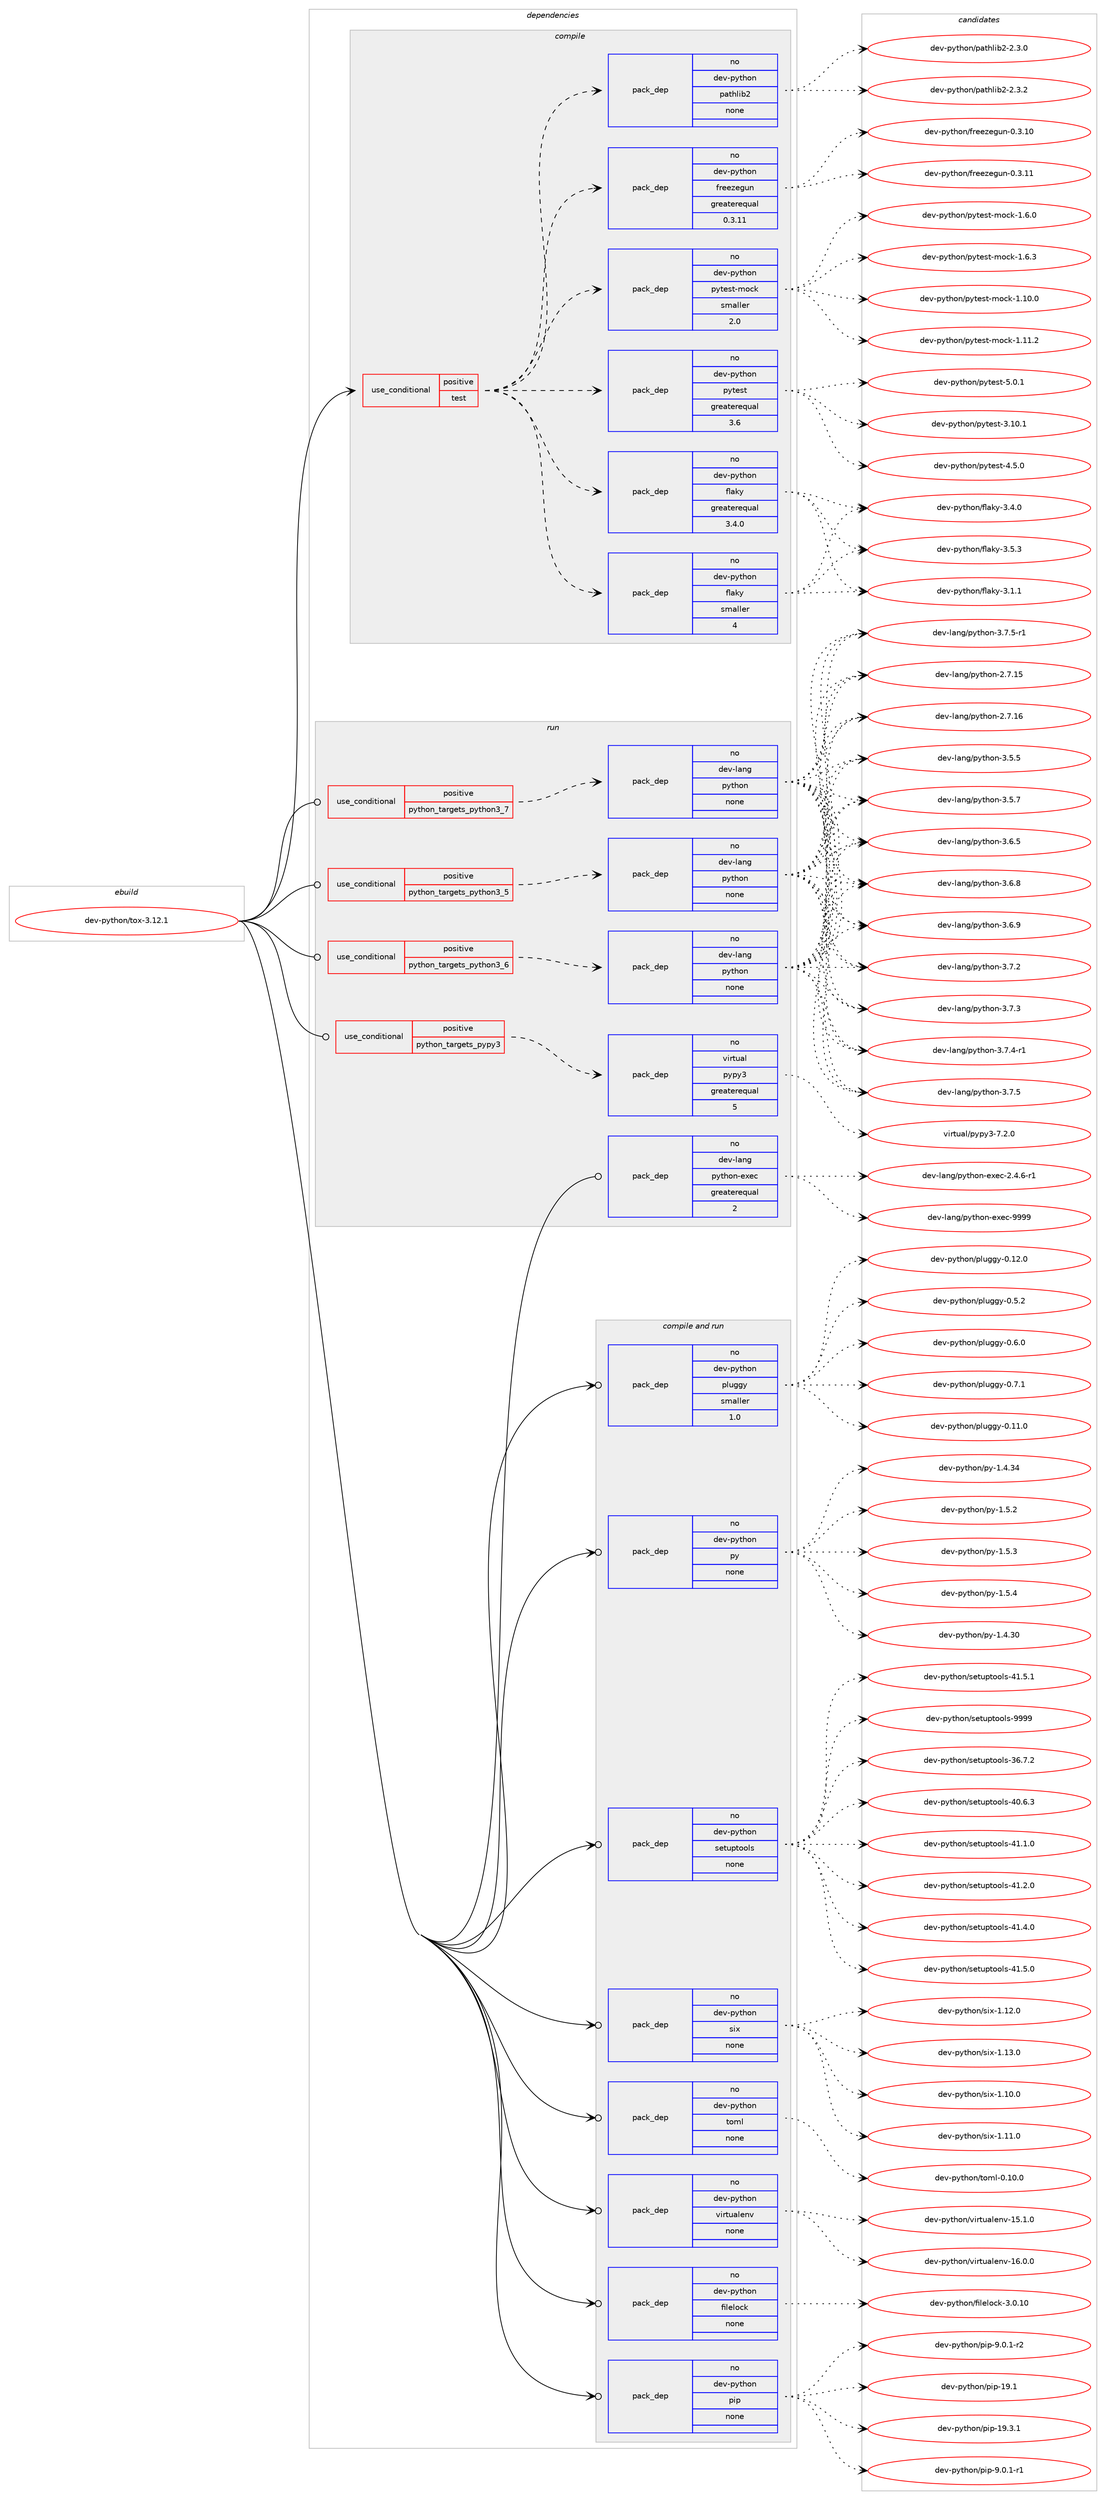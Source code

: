 digraph prolog {

# *************
# Graph options
# *************

newrank=true;
concentrate=true;
compound=true;
graph [rankdir=LR,fontname=Helvetica,fontsize=10,ranksep=1.5];#, ranksep=2.5, nodesep=0.2];
edge  [arrowhead=vee];
node  [fontname=Helvetica,fontsize=10];

# **********
# The ebuild
# **********

subgraph cluster_leftcol {
color=gray;
rank=same;
label=<<i>ebuild</i>>;
id [label="dev-python/tox-3.12.1", color=red, width=4, href="../dev-python/tox-3.12.1.svg"];
}

# ****************
# The dependencies
# ****************

subgraph cluster_midcol {
color=gray;
label=<<i>dependencies</i>>;
subgraph cluster_compile {
fillcolor="#eeeeee";
style=filled;
label=<<i>compile</i>>;
subgraph cond150574 {
dependency641049 [label=<<TABLE BORDER="0" CELLBORDER="1" CELLSPACING="0" CELLPADDING="4"><TR><TD ROWSPAN="3" CELLPADDING="10">use_conditional</TD></TR><TR><TD>positive</TD></TR><TR><TD>test</TD></TR></TABLE>>, shape=none, color=red];
subgraph pack478593 {
dependency641050 [label=<<TABLE BORDER="0" CELLBORDER="1" CELLSPACING="0" CELLPADDING="4" WIDTH="220"><TR><TD ROWSPAN="6" CELLPADDING="30">pack_dep</TD></TR><TR><TD WIDTH="110">no</TD></TR><TR><TD>dev-python</TD></TR><TR><TD>flaky</TD></TR><TR><TD>greaterequal</TD></TR><TR><TD>3.4.0</TD></TR></TABLE>>, shape=none, color=blue];
}
dependency641049:e -> dependency641050:w [weight=20,style="dashed",arrowhead="vee"];
subgraph pack478594 {
dependency641051 [label=<<TABLE BORDER="0" CELLBORDER="1" CELLSPACING="0" CELLPADDING="4" WIDTH="220"><TR><TD ROWSPAN="6" CELLPADDING="30">pack_dep</TD></TR><TR><TD WIDTH="110">no</TD></TR><TR><TD>dev-python</TD></TR><TR><TD>flaky</TD></TR><TR><TD>smaller</TD></TR><TR><TD>4</TD></TR></TABLE>>, shape=none, color=blue];
}
dependency641049:e -> dependency641051:w [weight=20,style="dashed",arrowhead="vee"];
subgraph pack478595 {
dependency641052 [label=<<TABLE BORDER="0" CELLBORDER="1" CELLSPACING="0" CELLPADDING="4" WIDTH="220"><TR><TD ROWSPAN="6" CELLPADDING="30">pack_dep</TD></TR><TR><TD WIDTH="110">no</TD></TR><TR><TD>dev-python</TD></TR><TR><TD>freezegun</TD></TR><TR><TD>greaterequal</TD></TR><TR><TD>0.3.11</TD></TR></TABLE>>, shape=none, color=blue];
}
dependency641049:e -> dependency641052:w [weight=20,style="dashed",arrowhead="vee"];
subgraph pack478596 {
dependency641053 [label=<<TABLE BORDER="0" CELLBORDER="1" CELLSPACING="0" CELLPADDING="4" WIDTH="220"><TR><TD ROWSPAN="6" CELLPADDING="30">pack_dep</TD></TR><TR><TD WIDTH="110">no</TD></TR><TR><TD>dev-python</TD></TR><TR><TD>pathlib2</TD></TR><TR><TD>none</TD></TR><TR><TD></TD></TR></TABLE>>, shape=none, color=blue];
}
dependency641049:e -> dependency641053:w [weight=20,style="dashed",arrowhead="vee"];
subgraph pack478597 {
dependency641054 [label=<<TABLE BORDER="0" CELLBORDER="1" CELLSPACING="0" CELLPADDING="4" WIDTH="220"><TR><TD ROWSPAN="6" CELLPADDING="30">pack_dep</TD></TR><TR><TD WIDTH="110">no</TD></TR><TR><TD>dev-python</TD></TR><TR><TD>pytest</TD></TR><TR><TD>greaterequal</TD></TR><TR><TD>3.6</TD></TR></TABLE>>, shape=none, color=blue];
}
dependency641049:e -> dependency641054:w [weight=20,style="dashed",arrowhead="vee"];
subgraph pack478598 {
dependency641055 [label=<<TABLE BORDER="0" CELLBORDER="1" CELLSPACING="0" CELLPADDING="4" WIDTH="220"><TR><TD ROWSPAN="6" CELLPADDING="30">pack_dep</TD></TR><TR><TD WIDTH="110">no</TD></TR><TR><TD>dev-python</TD></TR><TR><TD>pytest-mock</TD></TR><TR><TD>smaller</TD></TR><TR><TD>2.0</TD></TR></TABLE>>, shape=none, color=blue];
}
dependency641049:e -> dependency641055:w [weight=20,style="dashed",arrowhead="vee"];
}
id:e -> dependency641049:w [weight=20,style="solid",arrowhead="vee"];
}
subgraph cluster_compileandrun {
fillcolor="#eeeeee";
style=filled;
label=<<i>compile and run</i>>;
subgraph pack478599 {
dependency641056 [label=<<TABLE BORDER="0" CELLBORDER="1" CELLSPACING="0" CELLPADDING="4" WIDTH="220"><TR><TD ROWSPAN="6" CELLPADDING="30">pack_dep</TD></TR><TR><TD WIDTH="110">no</TD></TR><TR><TD>dev-python</TD></TR><TR><TD>filelock</TD></TR><TR><TD>none</TD></TR><TR><TD></TD></TR></TABLE>>, shape=none, color=blue];
}
id:e -> dependency641056:w [weight=20,style="solid",arrowhead="odotvee"];
subgraph pack478600 {
dependency641057 [label=<<TABLE BORDER="0" CELLBORDER="1" CELLSPACING="0" CELLPADDING="4" WIDTH="220"><TR><TD ROWSPAN="6" CELLPADDING="30">pack_dep</TD></TR><TR><TD WIDTH="110">no</TD></TR><TR><TD>dev-python</TD></TR><TR><TD>pip</TD></TR><TR><TD>none</TD></TR><TR><TD></TD></TR></TABLE>>, shape=none, color=blue];
}
id:e -> dependency641057:w [weight=20,style="solid",arrowhead="odotvee"];
subgraph pack478601 {
dependency641058 [label=<<TABLE BORDER="0" CELLBORDER="1" CELLSPACING="0" CELLPADDING="4" WIDTH="220"><TR><TD ROWSPAN="6" CELLPADDING="30">pack_dep</TD></TR><TR><TD WIDTH="110">no</TD></TR><TR><TD>dev-python</TD></TR><TR><TD>pluggy</TD></TR><TR><TD>smaller</TD></TR><TR><TD>1.0</TD></TR></TABLE>>, shape=none, color=blue];
}
id:e -> dependency641058:w [weight=20,style="solid",arrowhead="odotvee"];
subgraph pack478602 {
dependency641059 [label=<<TABLE BORDER="0" CELLBORDER="1" CELLSPACING="0" CELLPADDING="4" WIDTH="220"><TR><TD ROWSPAN="6" CELLPADDING="30">pack_dep</TD></TR><TR><TD WIDTH="110">no</TD></TR><TR><TD>dev-python</TD></TR><TR><TD>py</TD></TR><TR><TD>none</TD></TR><TR><TD></TD></TR></TABLE>>, shape=none, color=blue];
}
id:e -> dependency641059:w [weight=20,style="solid",arrowhead="odotvee"];
subgraph pack478603 {
dependency641060 [label=<<TABLE BORDER="0" CELLBORDER="1" CELLSPACING="0" CELLPADDING="4" WIDTH="220"><TR><TD ROWSPAN="6" CELLPADDING="30">pack_dep</TD></TR><TR><TD WIDTH="110">no</TD></TR><TR><TD>dev-python</TD></TR><TR><TD>setuptools</TD></TR><TR><TD>none</TD></TR><TR><TD></TD></TR></TABLE>>, shape=none, color=blue];
}
id:e -> dependency641060:w [weight=20,style="solid",arrowhead="odotvee"];
subgraph pack478604 {
dependency641061 [label=<<TABLE BORDER="0" CELLBORDER="1" CELLSPACING="0" CELLPADDING="4" WIDTH="220"><TR><TD ROWSPAN="6" CELLPADDING="30">pack_dep</TD></TR><TR><TD WIDTH="110">no</TD></TR><TR><TD>dev-python</TD></TR><TR><TD>six</TD></TR><TR><TD>none</TD></TR><TR><TD></TD></TR></TABLE>>, shape=none, color=blue];
}
id:e -> dependency641061:w [weight=20,style="solid",arrowhead="odotvee"];
subgraph pack478605 {
dependency641062 [label=<<TABLE BORDER="0" CELLBORDER="1" CELLSPACING="0" CELLPADDING="4" WIDTH="220"><TR><TD ROWSPAN="6" CELLPADDING="30">pack_dep</TD></TR><TR><TD WIDTH="110">no</TD></TR><TR><TD>dev-python</TD></TR><TR><TD>toml</TD></TR><TR><TD>none</TD></TR><TR><TD></TD></TR></TABLE>>, shape=none, color=blue];
}
id:e -> dependency641062:w [weight=20,style="solid",arrowhead="odotvee"];
subgraph pack478606 {
dependency641063 [label=<<TABLE BORDER="0" CELLBORDER="1" CELLSPACING="0" CELLPADDING="4" WIDTH="220"><TR><TD ROWSPAN="6" CELLPADDING="30">pack_dep</TD></TR><TR><TD WIDTH="110">no</TD></TR><TR><TD>dev-python</TD></TR><TR><TD>virtualenv</TD></TR><TR><TD>none</TD></TR><TR><TD></TD></TR></TABLE>>, shape=none, color=blue];
}
id:e -> dependency641063:w [weight=20,style="solid",arrowhead="odotvee"];
}
subgraph cluster_run {
fillcolor="#eeeeee";
style=filled;
label=<<i>run</i>>;
subgraph cond150575 {
dependency641064 [label=<<TABLE BORDER="0" CELLBORDER="1" CELLSPACING="0" CELLPADDING="4"><TR><TD ROWSPAN="3" CELLPADDING="10">use_conditional</TD></TR><TR><TD>positive</TD></TR><TR><TD>python_targets_pypy3</TD></TR></TABLE>>, shape=none, color=red];
subgraph pack478607 {
dependency641065 [label=<<TABLE BORDER="0" CELLBORDER="1" CELLSPACING="0" CELLPADDING="4" WIDTH="220"><TR><TD ROWSPAN="6" CELLPADDING="30">pack_dep</TD></TR><TR><TD WIDTH="110">no</TD></TR><TR><TD>virtual</TD></TR><TR><TD>pypy3</TD></TR><TR><TD>greaterequal</TD></TR><TR><TD>5</TD></TR></TABLE>>, shape=none, color=blue];
}
dependency641064:e -> dependency641065:w [weight=20,style="dashed",arrowhead="vee"];
}
id:e -> dependency641064:w [weight=20,style="solid",arrowhead="odot"];
subgraph cond150576 {
dependency641066 [label=<<TABLE BORDER="0" CELLBORDER="1" CELLSPACING="0" CELLPADDING="4"><TR><TD ROWSPAN="3" CELLPADDING="10">use_conditional</TD></TR><TR><TD>positive</TD></TR><TR><TD>python_targets_python3_5</TD></TR></TABLE>>, shape=none, color=red];
subgraph pack478608 {
dependency641067 [label=<<TABLE BORDER="0" CELLBORDER="1" CELLSPACING="0" CELLPADDING="4" WIDTH="220"><TR><TD ROWSPAN="6" CELLPADDING="30">pack_dep</TD></TR><TR><TD WIDTH="110">no</TD></TR><TR><TD>dev-lang</TD></TR><TR><TD>python</TD></TR><TR><TD>none</TD></TR><TR><TD></TD></TR></TABLE>>, shape=none, color=blue];
}
dependency641066:e -> dependency641067:w [weight=20,style="dashed",arrowhead="vee"];
}
id:e -> dependency641066:w [weight=20,style="solid",arrowhead="odot"];
subgraph cond150577 {
dependency641068 [label=<<TABLE BORDER="0" CELLBORDER="1" CELLSPACING="0" CELLPADDING="4"><TR><TD ROWSPAN="3" CELLPADDING="10">use_conditional</TD></TR><TR><TD>positive</TD></TR><TR><TD>python_targets_python3_6</TD></TR></TABLE>>, shape=none, color=red];
subgraph pack478609 {
dependency641069 [label=<<TABLE BORDER="0" CELLBORDER="1" CELLSPACING="0" CELLPADDING="4" WIDTH="220"><TR><TD ROWSPAN="6" CELLPADDING="30">pack_dep</TD></TR><TR><TD WIDTH="110">no</TD></TR><TR><TD>dev-lang</TD></TR><TR><TD>python</TD></TR><TR><TD>none</TD></TR><TR><TD></TD></TR></TABLE>>, shape=none, color=blue];
}
dependency641068:e -> dependency641069:w [weight=20,style="dashed",arrowhead="vee"];
}
id:e -> dependency641068:w [weight=20,style="solid",arrowhead="odot"];
subgraph cond150578 {
dependency641070 [label=<<TABLE BORDER="0" CELLBORDER="1" CELLSPACING="0" CELLPADDING="4"><TR><TD ROWSPAN="3" CELLPADDING="10">use_conditional</TD></TR><TR><TD>positive</TD></TR><TR><TD>python_targets_python3_7</TD></TR></TABLE>>, shape=none, color=red];
subgraph pack478610 {
dependency641071 [label=<<TABLE BORDER="0" CELLBORDER="1" CELLSPACING="0" CELLPADDING="4" WIDTH="220"><TR><TD ROWSPAN="6" CELLPADDING="30">pack_dep</TD></TR><TR><TD WIDTH="110">no</TD></TR><TR><TD>dev-lang</TD></TR><TR><TD>python</TD></TR><TR><TD>none</TD></TR><TR><TD></TD></TR></TABLE>>, shape=none, color=blue];
}
dependency641070:e -> dependency641071:w [weight=20,style="dashed",arrowhead="vee"];
}
id:e -> dependency641070:w [weight=20,style="solid",arrowhead="odot"];
subgraph pack478611 {
dependency641072 [label=<<TABLE BORDER="0" CELLBORDER="1" CELLSPACING="0" CELLPADDING="4" WIDTH="220"><TR><TD ROWSPAN="6" CELLPADDING="30">pack_dep</TD></TR><TR><TD WIDTH="110">no</TD></TR><TR><TD>dev-lang</TD></TR><TR><TD>python-exec</TD></TR><TR><TD>greaterequal</TD></TR><TR><TD>2</TD></TR></TABLE>>, shape=none, color=blue];
}
id:e -> dependency641072:w [weight=20,style="solid",arrowhead="odot"];
}
}

# **************
# The candidates
# **************

subgraph cluster_choices {
rank=same;
color=gray;
label=<<i>candidates</i>>;

subgraph choice478593 {
color=black;
nodesep=1;
choice100101118451121211161041111104710210897107121455146494649 [label="dev-python/flaky-3.1.1", color=red, width=4,href="../dev-python/flaky-3.1.1.svg"];
choice100101118451121211161041111104710210897107121455146524648 [label="dev-python/flaky-3.4.0", color=red, width=4,href="../dev-python/flaky-3.4.0.svg"];
choice100101118451121211161041111104710210897107121455146534651 [label="dev-python/flaky-3.5.3", color=red, width=4,href="../dev-python/flaky-3.5.3.svg"];
dependency641050:e -> choice100101118451121211161041111104710210897107121455146494649:w [style=dotted,weight="100"];
dependency641050:e -> choice100101118451121211161041111104710210897107121455146524648:w [style=dotted,weight="100"];
dependency641050:e -> choice100101118451121211161041111104710210897107121455146534651:w [style=dotted,weight="100"];
}
subgraph choice478594 {
color=black;
nodesep=1;
choice100101118451121211161041111104710210897107121455146494649 [label="dev-python/flaky-3.1.1", color=red, width=4,href="../dev-python/flaky-3.1.1.svg"];
choice100101118451121211161041111104710210897107121455146524648 [label="dev-python/flaky-3.4.0", color=red, width=4,href="../dev-python/flaky-3.4.0.svg"];
choice100101118451121211161041111104710210897107121455146534651 [label="dev-python/flaky-3.5.3", color=red, width=4,href="../dev-python/flaky-3.5.3.svg"];
dependency641051:e -> choice100101118451121211161041111104710210897107121455146494649:w [style=dotted,weight="100"];
dependency641051:e -> choice100101118451121211161041111104710210897107121455146524648:w [style=dotted,weight="100"];
dependency641051:e -> choice100101118451121211161041111104710210897107121455146534651:w [style=dotted,weight="100"];
}
subgraph choice478595 {
color=black;
nodesep=1;
choice100101118451121211161041111104710211410110112210110311711045484651464948 [label="dev-python/freezegun-0.3.10", color=red, width=4,href="../dev-python/freezegun-0.3.10.svg"];
choice100101118451121211161041111104710211410110112210110311711045484651464949 [label="dev-python/freezegun-0.3.11", color=red, width=4,href="../dev-python/freezegun-0.3.11.svg"];
dependency641052:e -> choice100101118451121211161041111104710211410110112210110311711045484651464948:w [style=dotted,weight="100"];
dependency641052:e -> choice100101118451121211161041111104710211410110112210110311711045484651464949:w [style=dotted,weight="100"];
}
subgraph choice478596 {
color=black;
nodesep=1;
choice1001011184511212111610411111047112971161041081059850455046514648 [label="dev-python/pathlib2-2.3.0", color=red, width=4,href="../dev-python/pathlib2-2.3.0.svg"];
choice1001011184511212111610411111047112971161041081059850455046514650 [label="dev-python/pathlib2-2.3.2", color=red, width=4,href="../dev-python/pathlib2-2.3.2.svg"];
dependency641053:e -> choice1001011184511212111610411111047112971161041081059850455046514648:w [style=dotted,weight="100"];
dependency641053:e -> choice1001011184511212111610411111047112971161041081059850455046514650:w [style=dotted,weight="100"];
}
subgraph choice478597 {
color=black;
nodesep=1;
choice100101118451121211161041111104711212111610111511645514649484649 [label="dev-python/pytest-3.10.1", color=red, width=4,href="../dev-python/pytest-3.10.1.svg"];
choice1001011184511212111610411111047112121116101115116455246534648 [label="dev-python/pytest-4.5.0", color=red, width=4,href="../dev-python/pytest-4.5.0.svg"];
choice1001011184511212111610411111047112121116101115116455346484649 [label="dev-python/pytest-5.0.1", color=red, width=4,href="../dev-python/pytest-5.0.1.svg"];
dependency641054:e -> choice100101118451121211161041111104711212111610111511645514649484649:w [style=dotted,weight="100"];
dependency641054:e -> choice1001011184511212111610411111047112121116101115116455246534648:w [style=dotted,weight="100"];
dependency641054:e -> choice1001011184511212111610411111047112121116101115116455346484649:w [style=dotted,weight="100"];
}
subgraph choice478598 {
color=black;
nodesep=1;
choice1001011184511212111610411111047112121116101115116451091119910745494649484648 [label="dev-python/pytest-mock-1.10.0", color=red, width=4,href="../dev-python/pytest-mock-1.10.0.svg"];
choice1001011184511212111610411111047112121116101115116451091119910745494649494650 [label="dev-python/pytest-mock-1.11.2", color=red, width=4,href="../dev-python/pytest-mock-1.11.2.svg"];
choice10010111845112121116104111110471121211161011151164510911199107454946544648 [label="dev-python/pytest-mock-1.6.0", color=red, width=4,href="../dev-python/pytest-mock-1.6.0.svg"];
choice10010111845112121116104111110471121211161011151164510911199107454946544651 [label="dev-python/pytest-mock-1.6.3", color=red, width=4,href="../dev-python/pytest-mock-1.6.3.svg"];
dependency641055:e -> choice1001011184511212111610411111047112121116101115116451091119910745494649484648:w [style=dotted,weight="100"];
dependency641055:e -> choice1001011184511212111610411111047112121116101115116451091119910745494649494650:w [style=dotted,weight="100"];
dependency641055:e -> choice10010111845112121116104111110471121211161011151164510911199107454946544648:w [style=dotted,weight="100"];
dependency641055:e -> choice10010111845112121116104111110471121211161011151164510911199107454946544651:w [style=dotted,weight="100"];
}
subgraph choice478599 {
color=black;
nodesep=1;
choice10010111845112121116104111110471021051081011081119910745514648464948 [label="dev-python/filelock-3.0.10", color=red, width=4,href="../dev-python/filelock-3.0.10.svg"];
dependency641056:e -> choice10010111845112121116104111110471021051081011081119910745514648464948:w [style=dotted,weight="100"];
}
subgraph choice478600 {
color=black;
nodesep=1;
choice10010111845112121116104111110471121051124549574649 [label="dev-python/pip-19.1", color=red, width=4,href="../dev-python/pip-19.1.svg"];
choice100101118451121211161041111104711210511245495746514649 [label="dev-python/pip-19.3.1", color=red, width=4,href="../dev-python/pip-19.3.1.svg"];
choice10010111845112121116104111110471121051124557464846494511449 [label="dev-python/pip-9.0.1-r1", color=red, width=4,href="../dev-python/pip-9.0.1-r1.svg"];
choice10010111845112121116104111110471121051124557464846494511450 [label="dev-python/pip-9.0.1-r2", color=red, width=4,href="../dev-python/pip-9.0.1-r2.svg"];
dependency641057:e -> choice10010111845112121116104111110471121051124549574649:w [style=dotted,weight="100"];
dependency641057:e -> choice100101118451121211161041111104711210511245495746514649:w [style=dotted,weight="100"];
dependency641057:e -> choice10010111845112121116104111110471121051124557464846494511449:w [style=dotted,weight="100"];
dependency641057:e -> choice10010111845112121116104111110471121051124557464846494511450:w [style=dotted,weight="100"];
}
subgraph choice478601 {
color=black;
nodesep=1;
choice100101118451121211161041111104711210811710310312145484649494648 [label="dev-python/pluggy-0.11.0", color=red, width=4,href="../dev-python/pluggy-0.11.0.svg"];
choice100101118451121211161041111104711210811710310312145484649504648 [label="dev-python/pluggy-0.12.0", color=red, width=4,href="../dev-python/pluggy-0.12.0.svg"];
choice1001011184511212111610411111047112108117103103121454846534650 [label="dev-python/pluggy-0.5.2", color=red, width=4,href="../dev-python/pluggy-0.5.2.svg"];
choice1001011184511212111610411111047112108117103103121454846544648 [label="dev-python/pluggy-0.6.0", color=red, width=4,href="../dev-python/pluggy-0.6.0.svg"];
choice1001011184511212111610411111047112108117103103121454846554649 [label="dev-python/pluggy-0.7.1", color=red, width=4,href="../dev-python/pluggy-0.7.1.svg"];
dependency641058:e -> choice100101118451121211161041111104711210811710310312145484649494648:w [style=dotted,weight="100"];
dependency641058:e -> choice100101118451121211161041111104711210811710310312145484649504648:w [style=dotted,weight="100"];
dependency641058:e -> choice1001011184511212111610411111047112108117103103121454846534650:w [style=dotted,weight="100"];
dependency641058:e -> choice1001011184511212111610411111047112108117103103121454846544648:w [style=dotted,weight="100"];
dependency641058:e -> choice1001011184511212111610411111047112108117103103121454846554649:w [style=dotted,weight="100"];
}
subgraph choice478602 {
color=black;
nodesep=1;
choice100101118451121211161041111104711212145494652465148 [label="dev-python/py-1.4.30", color=red, width=4,href="../dev-python/py-1.4.30.svg"];
choice100101118451121211161041111104711212145494652465152 [label="dev-python/py-1.4.34", color=red, width=4,href="../dev-python/py-1.4.34.svg"];
choice1001011184511212111610411111047112121454946534650 [label="dev-python/py-1.5.2", color=red, width=4,href="../dev-python/py-1.5.2.svg"];
choice1001011184511212111610411111047112121454946534651 [label="dev-python/py-1.5.3", color=red, width=4,href="../dev-python/py-1.5.3.svg"];
choice1001011184511212111610411111047112121454946534652 [label="dev-python/py-1.5.4", color=red, width=4,href="../dev-python/py-1.5.4.svg"];
dependency641059:e -> choice100101118451121211161041111104711212145494652465148:w [style=dotted,weight="100"];
dependency641059:e -> choice100101118451121211161041111104711212145494652465152:w [style=dotted,weight="100"];
dependency641059:e -> choice1001011184511212111610411111047112121454946534650:w [style=dotted,weight="100"];
dependency641059:e -> choice1001011184511212111610411111047112121454946534651:w [style=dotted,weight="100"];
dependency641059:e -> choice1001011184511212111610411111047112121454946534652:w [style=dotted,weight="100"];
}
subgraph choice478603 {
color=black;
nodesep=1;
choice100101118451121211161041111104711510111611711211611111110811545515446554650 [label="dev-python/setuptools-36.7.2", color=red, width=4,href="../dev-python/setuptools-36.7.2.svg"];
choice100101118451121211161041111104711510111611711211611111110811545524846544651 [label="dev-python/setuptools-40.6.3", color=red, width=4,href="../dev-python/setuptools-40.6.3.svg"];
choice100101118451121211161041111104711510111611711211611111110811545524946494648 [label="dev-python/setuptools-41.1.0", color=red, width=4,href="../dev-python/setuptools-41.1.0.svg"];
choice100101118451121211161041111104711510111611711211611111110811545524946504648 [label="dev-python/setuptools-41.2.0", color=red, width=4,href="../dev-python/setuptools-41.2.0.svg"];
choice100101118451121211161041111104711510111611711211611111110811545524946524648 [label="dev-python/setuptools-41.4.0", color=red, width=4,href="../dev-python/setuptools-41.4.0.svg"];
choice100101118451121211161041111104711510111611711211611111110811545524946534648 [label="dev-python/setuptools-41.5.0", color=red, width=4,href="../dev-python/setuptools-41.5.0.svg"];
choice100101118451121211161041111104711510111611711211611111110811545524946534649 [label="dev-python/setuptools-41.5.1", color=red, width=4,href="../dev-python/setuptools-41.5.1.svg"];
choice10010111845112121116104111110471151011161171121161111111081154557575757 [label="dev-python/setuptools-9999", color=red, width=4,href="../dev-python/setuptools-9999.svg"];
dependency641060:e -> choice100101118451121211161041111104711510111611711211611111110811545515446554650:w [style=dotted,weight="100"];
dependency641060:e -> choice100101118451121211161041111104711510111611711211611111110811545524846544651:w [style=dotted,weight="100"];
dependency641060:e -> choice100101118451121211161041111104711510111611711211611111110811545524946494648:w [style=dotted,weight="100"];
dependency641060:e -> choice100101118451121211161041111104711510111611711211611111110811545524946504648:w [style=dotted,weight="100"];
dependency641060:e -> choice100101118451121211161041111104711510111611711211611111110811545524946524648:w [style=dotted,weight="100"];
dependency641060:e -> choice100101118451121211161041111104711510111611711211611111110811545524946534648:w [style=dotted,weight="100"];
dependency641060:e -> choice100101118451121211161041111104711510111611711211611111110811545524946534649:w [style=dotted,weight="100"];
dependency641060:e -> choice10010111845112121116104111110471151011161171121161111111081154557575757:w [style=dotted,weight="100"];
}
subgraph choice478604 {
color=black;
nodesep=1;
choice100101118451121211161041111104711510512045494649484648 [label="dev-python/six-1.10.0", color=red, width=4,href="../dev-python/six-1.10.0.svg"];
choice100101118451121211161041111104711510512045494649494648 [label="dev-python/six-1.11.0", color=red, width=4,href="../dev-python/six-1.11.0.svg"];
choice100101118451121211161041111104711510512045494649504648 [label="dev-python/six-1.12.0", color=red, width=4,href="../dev-python/six-1.12.0.svg"];
choice100101118451121211161041111104711510512045494649514648 [label="dev-python/six-1.13.0", color=red, width=4,href="../dev-python/six-1.13.0.svg"];
dependency641061:e -> choice100101118451121211161041111104711510512045494649484648:w [style=dotted,weight="100"];
dependency641061:e -> choice100101118451121211161041111104711510512045494649494648:w [style=dotted,weight="100"];
dependency641061:e -> choice100101118451121211161041111104711510512045494649504648:w [style=dotted,weight="100"];
dependency641061:e -> choice100101118451121211161041111104711510512045494649514648:w [style=dotted,weight="100"];
}
subgraph choice478605 {
color=black;
nodesep=1;
choice100101118451121211161041111104711611110910845484649484648 [label="dev-python/toml-0.10.0", color=red, width=4,href="../dev-python/toml-0.10.0.svg"];
dependency641062:e -> choice100101118451121211161041111104711611110910845484649484648:w [style=dotted,weight="100"];
}
subgraph choice478606 {
color=black;
nodesep=1;
choice10010111845112121116104111110471181051141161179710810111011845495346494648 [label="dev-python/virtualenv-15.1.0", color=red, width=4,href="../dev-python/virtualenv-15.1.0.svg"];
choice10010111845112121116104111110471181051141161179710810111011845495446484648 [label="dev-python/virtualenv-16.0.0", color=red, width=4,href="../dev-python/virtualenv-16.0.0.svg"];
dependency641063:e -> choice10010111845112121116104111110471181051141161179710810111011845495346494648:w [style=dotted,weight="100"];
dependency641063:e -> choice10010111845112121116104111110471181051141161179710810111011845495446484648:w [style=dotted,weight="100"];
}
subgraph choice478607 {
color=black;
nodesep=1;
choice118105114116117971084711212111212151455546504648 [label="virtual/pypy3-7.2.0", color=red, width=4,href="../virtual/pypy3-7.2.0.svg"];
dependency641065:e -> choice118105114116117971084711212111212151455546504648:w [style=dotted,weight="100"];
}
subgraph choice478608 {
color=black;
nodesep=1;
choice10010111845108971101034711212111610411111045504655464953 [label="dev-lang/python-2.7.15", color=red, width=4,href="../dev-lang/python-2.7.15.svg"];
choice10010111845108971101034711212111610411111045504655464954 [label="dev-lang/python-2.7.16", color=red, width=4,href="../dev-lang/python-2.7.16.svg"];
choice100101118451089711010347112121116104111110455146534653 [label="dev-lang/python-3.5.5", color=red, width=4,href="../dev-lang/python-3.5.5.svg"];
choice100101118451089711010347112121116104111110455146534655 [label="dev-lang/python-3.5.7", color=red, width=4,href="../dev-lang/python-3.5.7.svg"];
choice100101118451089711010347112121116104111110455146544653 [label="dev-lang/python-3.6.5", color=red, width=4,href="../dev-lang/python-3.6.5.svg"];
choice100101118451089711010347112121116104111110455146544656 [label="dev-lang/python-3.6.8", color=red, width=4,href="../dev-lang/python-3.6.8.svg"];
choice100101118451089711010347112121116104111110455146544657 [label="dev-lang/python-3.6.9", color=red, width=4,href="../dev-lang/python-3.6.9.svg"];
choice100101118451089711010347112121116104111110455146554650 [label="dev-lang/python-3.7.2", color=red, width=4,href="../dev-lang/python-3.7.2.svg"];
choice100101118451089711010347112121116104111110455146554651 [label="dev-lang/python-3.7.3", color=red, width=4,href="../dev-lang/python-3.7.3.svg"];
choice1001011184510897110103471121211161041111104551465546524511449 [label="dev-lang/python-3.7.4-r1", color=red, width=4,href="../dev-lang/python-3.7.4-r1.svg"];
choice100101118451089711010347112121116104111110455146554653 [label="dev-lang/python-3.7.5", color=red, width=4,href="../dev-lang/python-3.7.5.svg"];
choice1001011184510897110103471121211161041111104551465546534511449 [label="dev-lang/python-3.7.5-r1", color=red, width=4,href="../dev-lang/python-3.7.5-r1.svg"];
dependency641067:e -> choice10010111845108971101034711212111610411111045504655464953:w [style=dotted,weight="100"];
dependency641067:e -> choice10010111845108971101034711212111610411111045504655464954:w [style=dotted,weight="100"];
dependency641067:e -> choice100101118451089711010347112121116104111110455146534653:w [style=dotted,weight="100"];
dependency641067:e -> choice100101118451089711010347112121116104111110455146534655:w [style=dotted,weight="100"];
dependency641067:e -> choice100101118451089711010347112121116104111110455146544653:w [style=dotted,weight="100"];
dependency641067:e -> choice100101118451089711010347112121116104111110455146544656:w [style=dotted,weight="100"];
dependency641067:e -> choice100101118451089711010347112121116104111110455146544657:w [style=dotted,weight="100"];
dependency641067:e -> choice100101118451089711010347112121116104111110455146554650:w [style=dotted,weight="100"];
dependency641067:e -> choice100101118451089711010347112121116104111110455146554651:w [style=dotted,weight="100"];
dependency641067:e -> choice1001011184510897110103471121211161041111104551465546524511449:w [style=dotted,weight="100"];
dependency641067:e -> choice100101118451089711010347112121116104111110455146554653:w [style=dotted,weight="100"];
dependency641067:e -> choice1001011184510897110103471121211161041111104551465546534511449:w [style=dotted,weight="100"];
}
subgraph choice478609 {
color=black;
nodesep=1;
choice10010111845108971101034711212111610411111045504655464953 [label="dev-lang/python-2.7.15", color=red, width=4,href="../dev-lang/python-2.7.15.svg"];
choice10010111845108971101034711212111610411111045504655464954 [label="dev-lang/python-2.7.16", color=red, width=4,href="../dev-lang/python-2.7.16.svg"];
choice100101118451089711010347112121116104111110455146534653 [label="dev-lang/python-3.5.5", color=red, width=4,href="../dev-lang/python-3.5.5.svg"];
choice100101118451089711010347112121116104111110455146534655 [label="dev-lang/python-3.5.7", color=red, width=4,href="../dev-lang/python-3.5.7.svg"];
choice100101118451089711010347112121116104111110455146544653 [label="dev-lang/python-3.6.5", color=red, width=4,href="../dev-lang/python-3.6.5.svg"];
choice100101118451089711010347112121116104111110455146544656 [label="dev-lang/python-3.6.8", color=red, width=4,href="../dev-lang/python-3.6.8.svg"];
choice100101118451089711010347112121116104111110455146544657 [label="dev-lang/python-3.6.9", color=red, width=4,href="../dev-lang/python-3.6.9.svg"];
choice100101118451089711010347112121116104111110455146554650 [label="dev-lang/python-3.7.2", color=red, width=4,href="../dev-lang/python-3.7.2.svg"];
choice100101118451089711010347112121116104111110455146554651 [label="dev-lang/python-3.7.3", color=red, width=4,href="../dev-lang/python-3.7.3.svg"];
choice1001011184510897110103471121211161041111104551465546524511449 [label="dev-lang/python-3.7.4-r1", color=red, width=4,href="../dev-lang/python-3.7.4-r1.svg"];
choice100101118451089711010347112121116104111110455146554653 [label="dev-lang/python-3.7.5", color=red, width=4,href="../dev-lang/python-3.7.5.svg"];
choice1001011184510897110103471121211161041111104551465546534511449 [label="dev-lang/python-3.7.5-r1", color=red, width=4,href="../dev-lang/python-3.7.5-r1.svg"];
dependency641069:e -> choice10010111845108971101034711212111610411111045504655464953:w [style=dotted,weight="100"];
dependency641069:e -> choice10010111845108971101034711212111610411111045504655464954:w [style=dotted,weight="100"];
dependency641069:e -> choice100101118451089711010347112121116104111110455146534653:w [style=dotted,weight="100"];
dependency641069:e -> choice100101118451089711010347112121116104111110455146534655:w [style=dotted,weight="100"];
dependency641069:e -> choice100101118451089711010347112121116104111110455146544653:w [style=dotted,weight="100"];
dependency641069:e -> choice100101118451089711010347112121116104111110455146544656:w [style=dotted,weight="100"];
dependency641069:e -> choice100101118451089711010347112121116104111110455146544657:w [style=dotted,weight="100"];
dependency641069:e -> choice100101118451089711010347112121116104111110455146554650:w [style=dotted,weight="100"];
dependency641069:e -> choice100101118451089711010347112121116104111110455146554651:w [style=dotted,weight="100"];
dependency641069:e -> choice1001011184510897110103471121211161041111104551465546524511449:w [style=dotted,weight="100"];
dependency641069:e -> choice100101118451089711010347112121116104111110455146554653:w [style=dotted,weight="100"];
dependency641069:e -> choice1001011184510897110103471121211161041111104551465546534511449:w [style=dotted,weight="100"];
}
subgraph choice478610 {
color=black;
nodesep=1;
choice10010111845108971101034711212111610411111045504655464953 [label="dev-lang/python-2.7.15", color=red, width=4,href="../dev-lang/python-2.7.15.svg"];
choice10010111845108971101034711212111610411111045504655464954 [label="dev-lang/python-2.7.16", color=red, width=4,href="../dev-lang/python-2.7.16.svg"];
choice100101118451089711010347112121116104111110455146534653 [label="dev-lang/python-3.5.5", color=red, width=4,href="../dev-lang/python-3.5.5.svg"];
choice100101118451089711010347112121116104111110455146534655 [label="dev-lang/python-3.5.7", color=red, width=4,href="../dev-lang/python-3.5.7.svg"];
choice100101118451089711010347112121116104111110455146544653 [label="dev-lang/python-3.6.5", color=red, width=4,href="../dev-lang/python-3.6.5.svg"];
choice100101118451089711010347112121116104111110455146544656 [label="dev-lang/python-3.6.8", color=red, width=4,href="../dev-lang/python-3.6.8.svg"];
choice100101118451089711010347112121116104111110455146544657 [label="dev-lang/python-3.6.9", color=red, width=4,href="../dev-lang/python-3.6.9.svg"];
choice100101118451089711010347112121116104111110455146554650 [label="dev-lang/python-3.7.2", color=red, width=4,href="../dev-lang/python-3.7.2.svg"];
choice100101118451089711010347112121116104111110455146554651 [label="dev-lang/python-3.7.3", color=red, width=4,href="../dev-lang/python-3.7.3.svg"];
choice1001011184510897110103471121211161041111104551465546524511449 [label="dev-lang/python-3.7.4-r1", color=red, width=4,href="../dev-lang/python-3.7.4-r1.svg"];
choice100101118451089711010347112121116104111110455146554653 [label="dev-lang/python-3.7.5", color=red, width=4,href="../dev-lang/python-3.7.5.svg"];
choice1001011184510897110103471121211161041111104551465546534511449 [label="dev-lang/python-3.7.5-r1", color=red, width=4,href="../dev-lang/python-3.7.5-r1.svg"];
dependency641071:e -> choice10010111845108971101034711212111610411111045504655464953:w [style=dotted,weight="100"];
dependency641071:e -> choice10010111845108971101034711212111610411111045504655464954:w [style=dotted,weight="100"];
dependency641071:e -> choice100101118451089711010347112121116104111110455146534653:w [style=dotted,weight="100"];
dependency641071:e -> choice100101118451089711010347112121116104111110455146534655:w [style=dotted,weight="100"];
dependency641071:e -> choice100101118451089711010347112121116104111110455146544653:w [style=dotted,weight="100"];
dependency641071:e -> choice100101118451089711010347112121116104111110455146544656:w [style=dotted,weight="100"];
dependency641071:e -> choice100101118451089711010347112121116104111110455146544657:w [style=dotted,weight="100"];
dependency641071:e -> choice100101118451089711010347112121116104111110455146554650:w [style=dotted,weight="100"];
dependency641071:e -> choice100101118451089711010347112121116104111110455146554651:w [style=dotted,weight="100"];
dependency641071:e -> choice1001011184510897110103471121211161041111104551465546524511449:w [style=dotted,weight="100"];
dependency641071:e -> choice100101118451089711010347112121116104111110455146554653:w [style=dotted,weight="100"];
dependency641071:e -> choice1001011184510897110103471121211161041111104551465546534511449:w [style=dotted,weight="100"];
}
subgraph choice478611 {
color=black;
nodesep=1;
choice10010111845108971101034711212111610411111045101120101994550465246544511449 [label="dev-lang/python-exec-2.4.6-r1", color=red, width=4,href="../dev-lang/python-exec-2.4.6-r1.svg"];
choice10010111845108971101034711212111610411111045101120101994557575757 [label="dev-lang/python-exec-9999", color=red, width=4,href="../dev-lang/python-exec-9999.svg"];
dependency641072:e -> choice10010111845108971101034711212111610411111045101120101994550465246544511449:w [style=dotted,weight="100"];
dependency641072:e -> choice10010111845108971101034711212111610411111045101120101994557575757:w [style=dotted,weight="100"];
}
}

}
